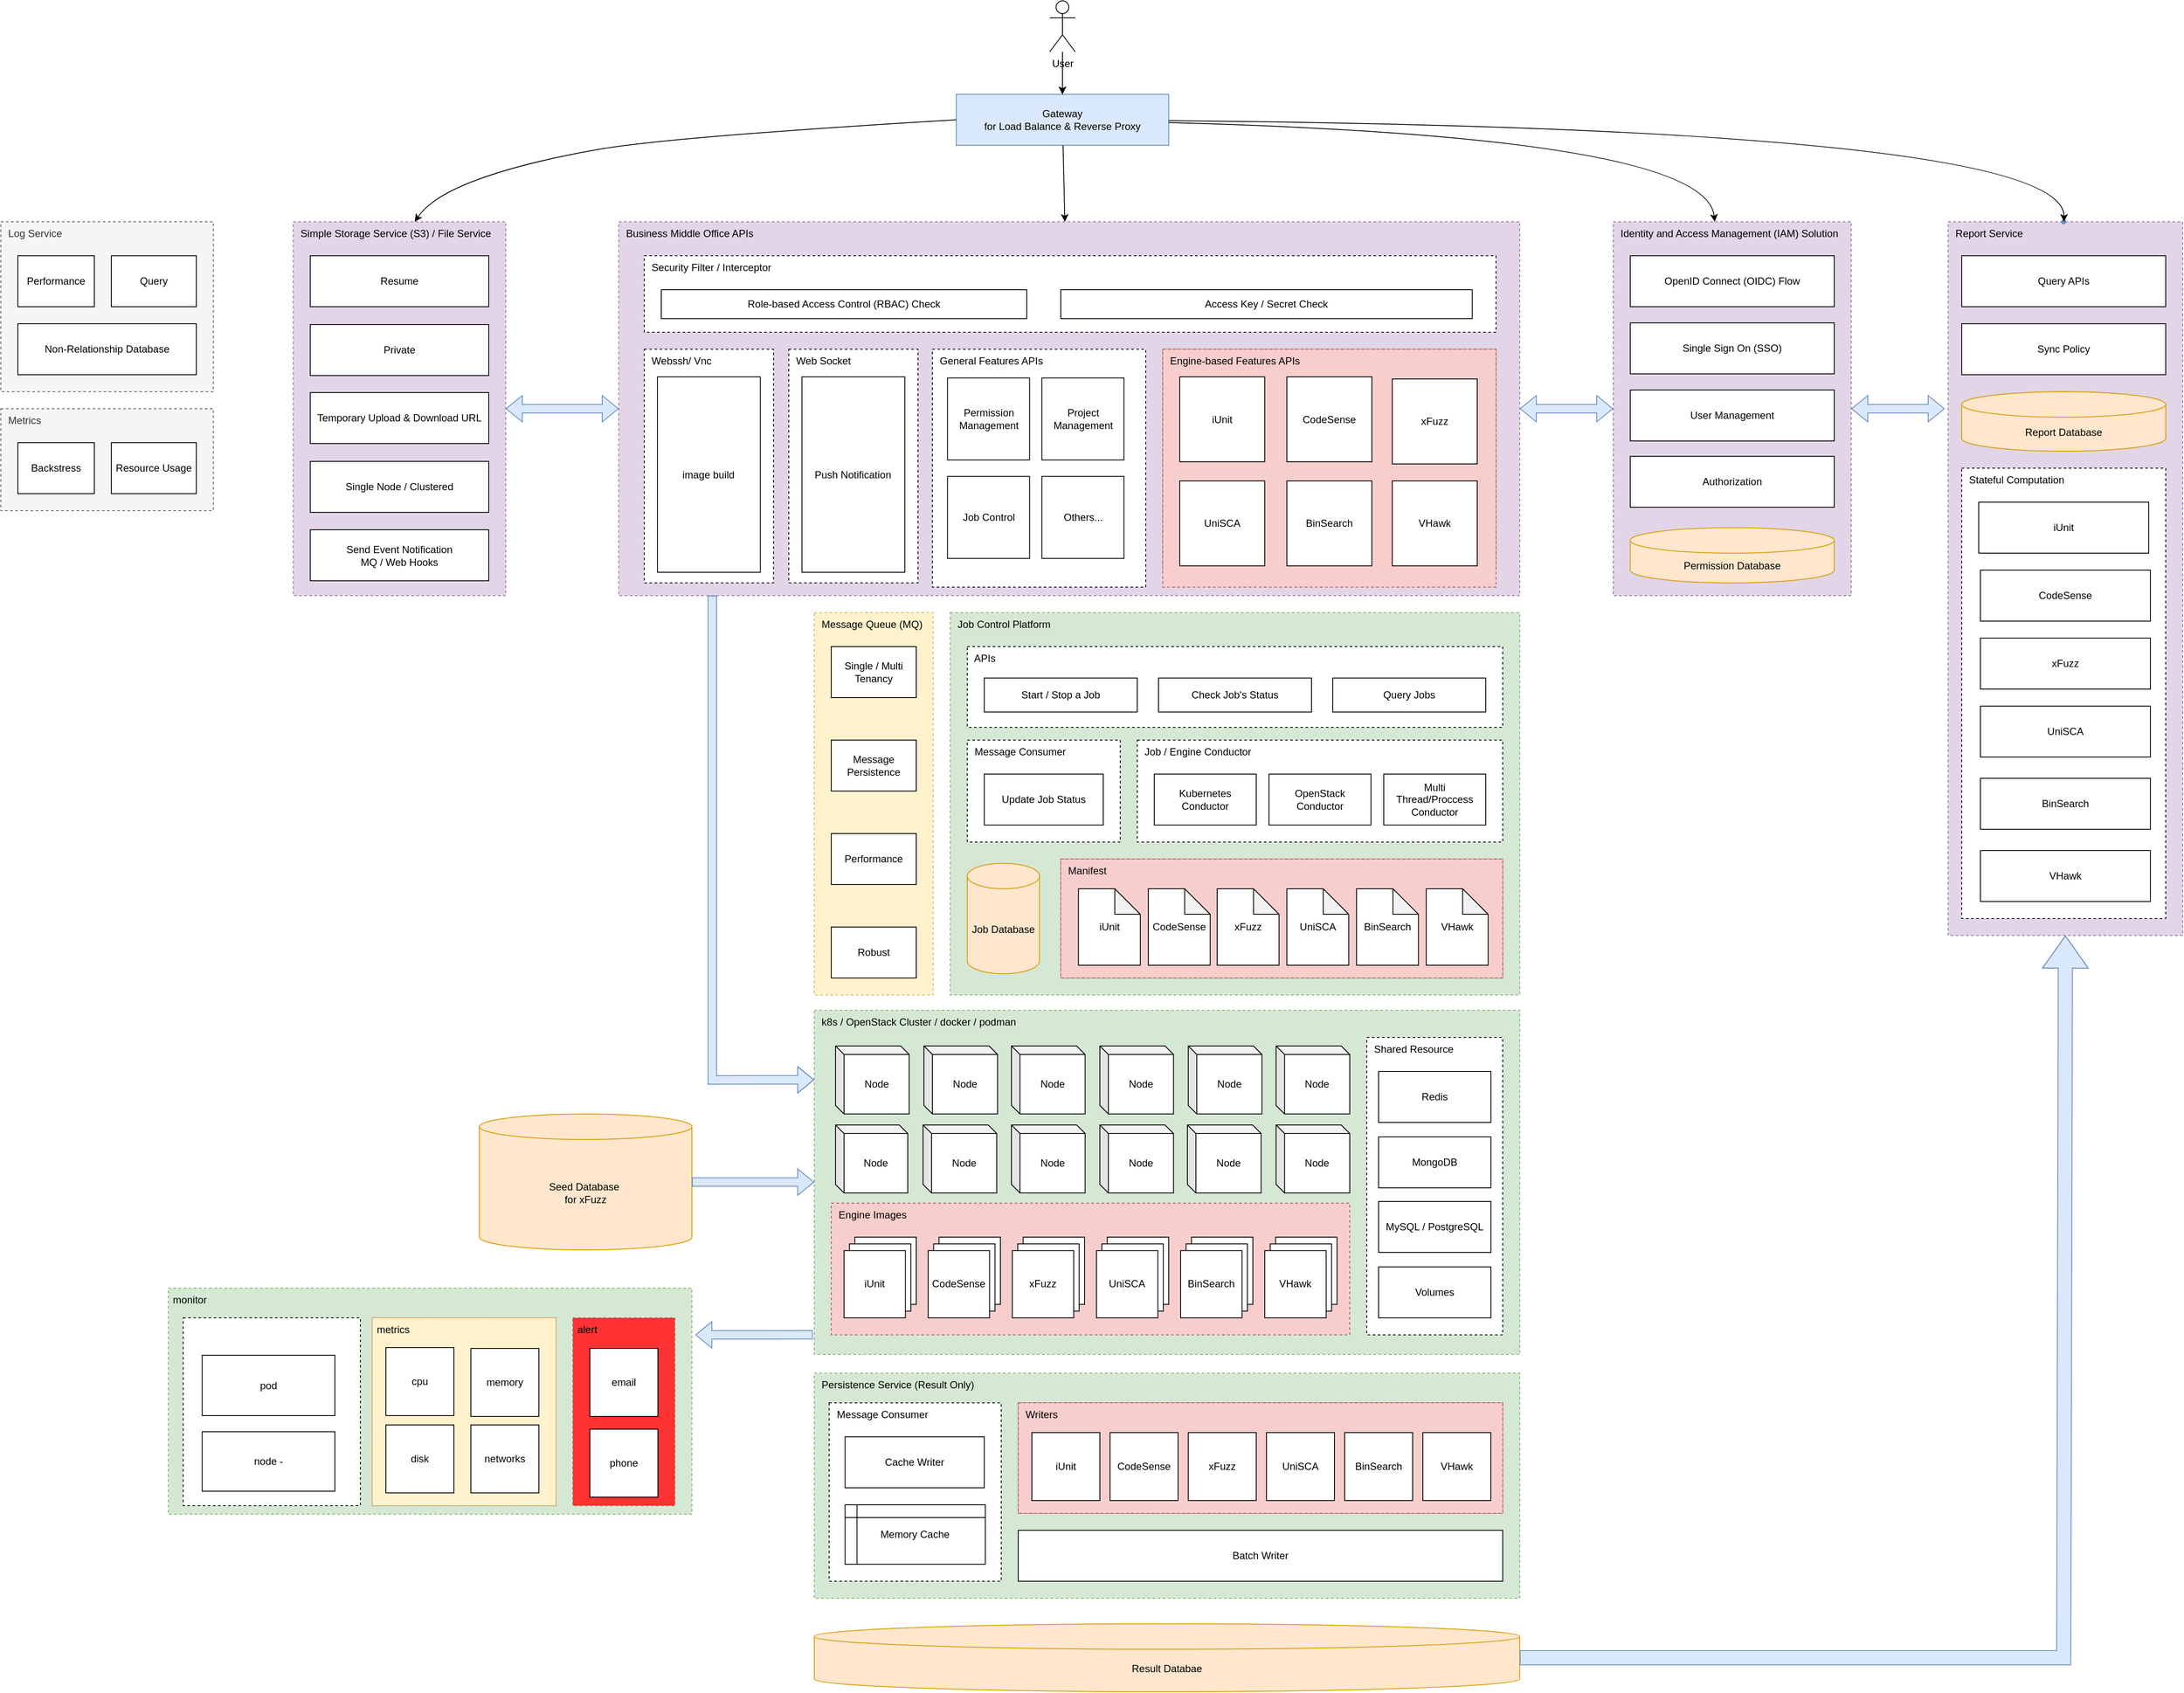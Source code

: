 <mxfile version="24.0.7" type="github" pages="2">
  <diagram id="Ht1M8jgEwFfnCIfOTk4-" name="Page-1">
    <mxGraphModel dx="2617" dy="739" grid="1" gridSize="10" guides="1" tooltips="1" connect="1" arrows="1" fold="1" page="1" pageScale="1" pageWidth="1169" pageHeight="827" math="0" shadow="0">
      <root>
        <mxCell id="0" />
        <mxCell id="1" parent="0" />
        <mxCell id="0m0X-iZihOeNHKx5334O-11" value="Gateway&lt;div&gt;for Load Balance &amp;amp; Reverse Proxy&lt;/div&gt;" style="rounded=0;whiteSpace=wrap;html=1;fillColor=#dae8fc;strokeColor=#6c8ebf;" parent="1" vertex="1">
          <mxGeometry x="287" y="150" width="250" height="60" as="geometry" />
        </mxCell>
        <mxCell id="__bCf2hmJRZ9R6_mvaRu-3" value="&amp;nbsp; Job Control Platform" style="rounded=0;whiteSpace=wrap;html=1;align=left;verticalAlign=top;dashed=1;fillColor=#d5e8d4;strokeColor=#82b366;" parent="1" vertex="1">
          <mxGeometry x="280" y="760" width="670" height="450" as="geometry" />
        </mxCell>
        <mxCell id="DkRZfobn5QrpX1WbgHmi-2" value="" style="edgeStyle=orthogonalEdgeStyle;rounded=0;orthogonalLoop=1;jettySize=auto;html=1;" parent="1" source="DkRZfobn5QrpX1WbgHmi-1" target="0m0X-iZihOeNHKx5334O-11" edge="1">
          <mxGeometry relative="1" as="geometry" />
        </mxCell>
        <mxCell id="DkRZfobn5QrpX1WbgHmi-39" value="" style="edgeStyle=orthogonalEdgeStyle;rounded=0;orthogonalLoop=1;jettySize=auto;html=1;" parent="1" source="DkRZfobn5QrpX1WbgHmi-1" target="0m0X-iZihOeNHKx5334O-11" edge="1">
          <mxGeometry relative="1" as="geometry" />
        </mxCell>
        <mxCell id="DkRZfobn5QrpX1WbgHmi-1" value="User" style="shape=umlActor;verticalLabelPosition=bottom;verticalAlign=top;html=1;outlineConnect=0;" parent="1" vertex="1">
          <mxGeometry x="397" y="40" width="30" height="60" as="geometry" />
        </mxCell>
        <mxCell id="DkRZfobn5QrpX1WbgHmi-40" value="&amp;nbsp; Message Queue (MQ)" style="rounded=0;whiteSpace=wrap;html=1;align=left;verticalAlign=top;dashed=1;fillColor=#fff2cc;strokeColor=#d6b656;" parent="1" vertex="1">
          <mxGeometry x="120" y="760" width="140" height="450" as="geometry" />
        </mxCell>
        <mxCell id="DkRZfobn5QrpX1WbgHmi-48" value="" style="group" parent="1" vertex="1" connectable="0">
          <mxGeometry x="300" y="800" width="630" height="95" as="geometry" />
        </mxCell>
        <mxCell id="DkRZfobn5QrpX1WbgHmi-50" value="" style="group" parent="DkRZfobn5QrpX1WbgHmi-48" vertex="1" connectable="0">
          <mxGeometry width="630" height="95" as="geometry" />
        </mxCell>
        <mxCell id="DkRZfobn5QrpX1WbgHmi-43" value="&amp;nbsp; APIs" style="rounded=0;whiteSpace=wrap;html=1;align=left;verticalAlign=top;dashed=1;" parent="DkRZfobn5QrpX1WbgHmi-50" vertex="1">
          <mxGeometry width="630" height="95" as="geometry" />
        </mxCell>
        <mxCell id="DkRZfobn5QrpX1WbgHmi-44" value="Start / Stop a Job" style="rounded=0;whiteSpace=wrap;html=1;" parent="DkRZfobn5QrpX1WbgHmi-50" vertex="1">
          <mxGeometry x="20" y="36.944" width="180" height="40" as="geometry" />
        </mxCell>
        <mxCell id="DkRZfobn5QrpX1WbgHmi-49" value="Check Job&#39;s Status" style="rounded=0;whiteSpace=wrap;html=1;" parent="DkRZfobn5QrpX1WbgHmi-50" vertex="1">
          <mxGeometry x="225" y="36.944" width="180" height="40" as="geometry" />
        </mxCell>
        <mxCell id="DkRZfobn5QrpX1WbgHmi-51" value="Query Jobs" style="rounded=0;whiteSpace=wrap;html=1;" parent="DkRZfobn5QrpX1WbgHmi-50" vertex="1">
          <mxGeometry x="430" y="36.944" width="180" height="40" as="geometry" />
        </mxCell>
        <mxCell id="DkRZfobn5QrpX1WbgHmi-52" value="&amp;nbsp; Message Consumer" style="rounded=0;whiteSpace=wrap;html=1;dashed=1;align=left;verticalAlign=top;" parent="1" vertex="1">
          <mxGeometry x="300" y="910" width="180" height="120" as="geometry" />
        </mxCell>
        <mxCell id="DkRZfobn5QrpX1WbgHmi-53" value="&amp;nbsp; Job / Engine Conductor" style="rounded=0;whiteSpace=wrap;html=1;dashed=1;align=left;verticalAlign=top;" parent="1" vertex="1">
          <mxGeometry x="500" y="910" width="430" height="120" as="geometry" />
        </mxCell>
        <mxCell id="DkRZfobn5QrpX1WbgHmi-54" value="Kubernetes&lt;div&gt;Conductor&lt;/div&gt;" style="rounded=0;whiteSpace=wrap;html=1;" parent="1" vertex="1">
          <mxGeometry x="520" y="950" width="120" height="60" as="geometry" />
        </mxCell>
        <mxCell id="DkRZfobn5QrpX1WbgHmi-55" value="OpenStack&lt;div&gt;Conductor&lt;/div&gt;" style="rounded=0;whiteSpace=wrap;html=1;" parent="1" vertex="1">
          <mxGeometry x="655" y="950" width="120" height="60" as="geometry" />
        </mxCell>
        <mxCell id="DkRZfobn5QrpX1WbgHmi-56" value="Multi Thread/Proccess Conductor" style="rounded=0;whiteSpace=wrap;html=1;" parent="1" vertex="1">
          <mxGeometry x="790" y="950" width="120" height="60" as="geometry" />
        </mxCell>
        <mxCell id="DkRZfobn5QrpX1WbgHmi-57" value="Update Job Status" style="rounded=0;whiteSpace=wrap;html=1;" parent="1" vertex="1">
          <mxGeometry x="320" y="950" width="140" height="60" as="geometry" />
        </mxCell>
        <mxCell id="DkRZfobn5QrpX1WbgHmi-58" value="Job Database" style="shape=cylinder3;whiteSpace=wrap;html=1;boundedLbl=1;backgroundOutline=1;size=15;fillColor=#ffe6cc;strokeColor=#d79b00;" parent="1" vertex="1">
          <mxGeometry x="300" y="1055" width="85" height="130" as="geometry" />
        </mxCell>
        <mxCell id="DkRZfobn5QrpX1WbgHmi-59" value="Single / Multi Tenancy" style="rounded=0;whiteSpace=wrap;html=1;" parent="1" vertex="1">
          <mxGeometry x="140" y="800" width="100" height="60" as="geometry" />
        </mxCell>
        <mxCell id="DkRZfobn5QrpX1WbgHmi-60" value="Message Persistence" style="rounded=0;whiteSpace=wrap;html=1;" parent="1" vertex="1">
          <mxGeometry x="140" y="910" width="100" height="60" as="geometry" />
        </mxCell>
        <mxCell id="DkRZfobn5QrpX1WbgHmi-61" value="Performance" style="rounded=0;whiteSpace=wrap;html=1;" parent="1" vertex="1">
          <mxGeometry x="140" y="1020" width="100" height="60" as="geometry" />
        </mxCell>
        <mxCell id="DkRZfobn5QrpX1WbgHmi-62" value="Robust" style="rounded=0;whiteSpace=wrap;html=1;" parent="1" vertex="1">
          <mxGeometry x="140" y="1130" width="100" height="60" as="geometry" />
        </mxCell>
        <mxCell id="DkRZfobn5QrpX1WbgHmi-70" value="" style="group;fillColor=#f8cecc;strokeColor=#b85450;container=0;" parent="1" vertex="1" connectable="0">
          <mxGeometry x="410" y="1050" width="520" height="140" as="geometry" />
        </mxCell>
        <mxCell id="DkRZfobn5QrpX1WbgHmi-63" value="&amp;nbsp; k8s / OpenStack Cluster / docker / podman" style="rounded=0;whiteSpace=wrap;html=1;dashed=1;align=left;verticalAlign=top;fillColor=#d5e8d4;strokeColor=#82b366;" parent="1" vertex="1">
          <mxGeometry x="120" y="1228" width="830" height="405" as="geometry" />
        </mxCell>
        <mxCell id="DkRZfobn5QrpX1WbgHmi-83" value="" style="group" parent="1" vertex="1" connectable="0">
          <mxGeometry x="770" y="1260" width="160" height="350" as="geometry" />
        </mxCell>
        <mxCell id="DkRZfobn5QrpX1WbgHmi-76" value="&amp;nbsp; Shared Resource" style="rounded=0;whiteSpace=wrap;html=1;dashed=1;align=left;verticalAlign=top;" parent="DkRZfobn5QrpX1WbgHmi-83" vertex="1">
          <mxGeometry width="160" height="350" as="geometry" />
        </mxCell>
        <mxCell id="DkRZfobn5QrpX1WbgHmi-77" value="Redis" style="rounded=0;whiteSpace=wrap;html=1;" parent="DkRZfobn5QrpX1WbgHmi-83" vertex="1">
          <mxGeometry x="13.913" y="40" width="132.174" height="60.0" as="geometry" />
        </mxCell>
        <mxCell id="DkRZfobn5QrpX1WbgHmi-78" value="MongoDB" style="rounded=0;whiteSpace=wrap;html=1;" parent="DkRZfobn5QrpX1WbgHmi-83" vertex="1">
          <mxGeometry x="13.913" y="117" width="132.174" height="60.0" as="geometry" />
        </mxCell>
        <mxCell id="DkRZfobn5QrpX1WbgHmi-79" value="MySQL / PostgreSQL" style="rounded=0;whiteSpace=wrap;html=1;" parent="DkRZfobn5QrpX1WbgHmi-83" vertex="1">
          <mxGeometry x="13.913" y="193" width="132.174" height="60.0" as="geometry" />
        </mxCell>
        <mxCell id="DkRZfobn5QrpX1WbgHmi-81" value="Volumes" style="rounded=0;whiteSpace=wrap;html=1;" parent="DkRZfobn5QrpX1WbgHmi-83" vertex="1">
          <mxGeometry x="13.913" y="270" width="132.174" height="60.0" as="geometry" />
        </mxCell>
        <mxCell id="DkRZfobn5QrpX1WbgHmi-85" value="&amp;nbsp; Engine Images" style="rounded=0;whiteSpace=wrap;html=1;align=left;verticalAlign=top;dashed=1;fillColor=#f8cecc;strokeColor=#b85450;" parent="1" vertex="1">
          <mxGeometry x="140" y="1455" width="610" height="155" as="geometry" />
        </mxCell>
        <mxCell id="DkRZfobn5QrpX1WbgHmi-90" value="" style="group" parent="1" vertex="1" connectable="0">
          <mxGeometry x="155" y="1495" width="85" height="95" as="geometry" />
        </mxCell>
        <mxCell id="DkRZfobn5QrpX1WbgHmi-86" value="iUnit CLIs" style="rounded=0;whiteSpace=wrap;html=1;" parent="DkRZfobn5QrpX1WbgHmi-90" vertex="1">
          <mxGeometry x="12.75" width="72.25" height="79.167" as="geometry" />
        </mxCell>
        <mxCell id="DkRZfobn5QrpX1WbgHmi-87" value="iUnit CLIs" style="rounded=0;whiteSpace=wrap;html=1;" parent="DkRZfobn5QrpX1WbgHmi-90" vertex="1">
          <mxGeometry x="6.375" y="7.917" width="72.25" height="79.167" as="geometry" />
        </mxCell>
        <mxCell id="DkRZfobn5QrpX1WbgHmi-89" value="iUnit" style="rounded=0;whiteSpace=wrap;html=1;" parent="DkRZfobn5QrpX1WbgHmi-90" vertex="1">
          <mxGeometry y="15.833" width="72.25" height="79.167" as="geometry" />
        </mxCell>
        <mxCell id="DkRZfobn5QrpX1WbgHmi-91" value="" style="group" parent="1" vertex="1" connectable="0">
          <mxGeometry x="650" y="1495" width="85" height="95" as="geometry" />
        </mxCell>
        <mxCell id="DkRZfobn5QrpX1WbgHmi-92" value="iUnit CLIs" style="rounded=0;whiteSpace=wrap;html=1;" parent="DkRZfobn5QrpX1WbgHmi-91" vertex="1">
          <mxGeometry x="12.75" width="72.25" height="79.167" as="geometry" />
        </mxCell>
        <mxCell id="DkRZfobn5QrpX1WbgHmi-93" value="iUnit CLIs" style="rounded=0;whiteSpace=wrap;html=1;" parent="DkRZfobn5QrpX1WbgHmi-91" vertex="1">
          <mxGeometry x="6.375" y="7.917" width="72.25" height="79.167" as="geometry" />
        </mxCell>
        <mxCell id="DkRZfobn5QrpX1WbgHmi-94" value="VHawk" style="rounded=0;whiteSpace=wrap;html=1;" parent="DkRZfobn5QrpX1WbgHmi-91" vertex="1">
          <mxGeometry y="15.833" width="72.25" height="79.167" as="geometry" />
        </mxCell>
        <mxCell id="DkRZfobn5QrpX1WbgHmi-95" value="" style="group" parent="1" vertex="1" connectable="0">
          <mxGeometry x="254" y="1495" width="85" height="95" as="geometry" />
        </mxCell>
        <mxCell id="DkRZfobn5QrpX1WbgHmi-96" value="iUnit CLIs" style="rounded=0;whiteSpace=wrap;html=1;" parent="DkRZfobn5QrpX1WbgHmi-95" vertex="1">
          <mxGeometry x="12.75" width="72.25" height="79.167" as="geometry" />
        </mxCell>
        <mxCell id="DkRZfobn5QrpX1WbgHmi-97" value="iUnit CLIs" style="rounded=0;whiteSpace=wrap;html=1;" parent="DkRZfobn5QrpX1WbgHmi-95" vertex="1">
          <mxGeometry x="6.375" y="7.917" width="72.25" height="79.167" as="geometry" />
        </mxCell>
        <mxCell id="DkRZfobn5QrpX1WbgHmi-98" value="CodeSense" style="rounded=0;whiteSpace=wrap;html=1;" parent="DkRZfobn5QrpX1WbgHmi-95" vertex="1">
          <mxGeometry y="15.833" width="72.25" height="79.167" as="geometry" />
        </mxCell>
        <mxCell id="DkRZfobn5QrpX1WbgHmi-99" value="" style="group" parent="1" vertex="1" connectable="0">
          <mxGeometry x="353" y="1495" width="85" height="95" as="geometry" />
        </mxCell>
        <mxCell id="DkRZfobn5QrpX1WbgHmi-100" value="iUnit CLIs" style="rounded=0;whiteSpace=wrap;html=1;" parent="DkRZfobn5QrpX1WbgHmi-99" vertex="1">
          <mxGeometry x="12.75" width="72.25" height="79.167" as="geometry" />
        </mxCell>
        <mxCell id="DkRZfobn5QrpX1WbgHmi-101" value="iUnit CLIs" style="rounded=0;whiteSpace=wrap;html=1;" parent="DkRZfobn5QrpX1WbgHmi-99" vertex="1">
          <mxGeometry x="6.375" y="7.917" width="72.25" height="79.167" as="geometry" />
        </mxCell>
        <mxCell id="DkRZfobn5QrpX1WbgHmi-102" value="xFuzz" style="rounded=0;whiteSpace=wrap;html=1;" parent="DkRZfobn5QrpX1WbgHmi-99" vertex="1">
          <mxGeometry y="15.833" width="72.25" height="79.167" as="geometry" />
        </mxCell>
        <mxCell id="DkRZfobn5QrpX1WbgHmi-103" value="" style="group" parent="1" vertex="1" connectable="0">
          <mxGeometry x="452" y="1495" width="85" height="95" as="geometry" />
        </mxCell>
        <mxCell id="DkRZfobn5QrpX1WbgHmi-104" value="iUnit CLIs" style="rounded=0;whiteSpace=wrap;html=1;" parent="DkRZfobn5QrpX1WbgHmi-103" vertex="1">
          <mxGeometry x="12.75" width="72.25" height="79.167" as="geometry" />
        </mxCell>
        <mxCell id="DkRZfobn5QrpX1WbgHmi-105" value="iUnit CLIs" style="rounded=0;whiteSpace=wrap;html=1;" parent="DkRZfobn5QrpX1WbgHmi-103" vertex="1">
          <mxGeometry x="6.375" y="7.917" width="72.25" height="79.167" as="geometry" />
        </mxCell>
        <mxCell id="DkRZfobn5QrpX1WbgHmi-106" value="UniSCA" style="rounded=0;whiteSpace=wrap;html=1;" parent="DkRZfobn5QrpX1WbgHmi-103" vertex="1">
          <mxGeometry y="15.833" width="72.25" height="79.167" as="geometry" />
        </mxCell>
        <mxCell id="DkRZfobn5QrpX1WbgHmi-107" value="" style="group" parent="1" vertex="1" connectable="0">
          <mxGeometry x="551" y="1495" width="85" height="95" as="geometry" />
        </mxCell>
        <mxCell id="DkRZfobn5QrpX1WbgHmi-108" value="iUnit CLIs" style="rounded=0;whiteSpace=wrap;html=1;" parent="DkRZfobn5QrpX1WbgHmi-107" vertex="1">
          <mxGeometry x="12.75" width="72.25" height="79.167" as="geometry" />
        </mxCell>
        <mxCell id="DkRZfobn5QrpX1WbgHmi-109" value="iUnit CLIs" style="rounded=0;whiteSpace=wrap;html=1;" parent="DkRZfobn5QrpX1WbgHmi-107" vertex="1">
          <mxGeometry x="6.375" y="7.917" width="72.25" height="79.167" as="geometry" />
        </mxCell>
        <mxCell id="DkRZfobn5QrpX1WbgHmi-110" value="BinSearch" style="rounded=0;whiteSpace=wrap;html=1;" parent="DkRZfobn5QrpX1WbgHmi-107" vertex="1">
          <mxGeometry y="15.833" width="72.25" height="79.167" as="geometry" />
        </mxCell>
        <mxCell id="DkRZfobn5QrpX1WbgHmi-111" value="Node" style="shape=cube;whiteSpace=wrap;html=1;boundedLbl=1;backgroundOutline=1;darkOpacity=0.05;darkOpacity2=0.1;size=10;" parent="1" vertex="1">
          <mxGeometry x="145" y="1270" width="86.67" height="80" as="geometry" />
        </mxCell>
        <mxCell id="DkRZfobn5QrpX1WbgHmi-122" value="Node" style="shape=cube;whiteSpace=wrap;html=1;boundedLbl=1;backgroundOutline=1;darkOpacity=0.05;darkOpacity2=0.1;size=10;" parent="1" vertex="1">
          <mxGeometry x="145" y="1363" width="85" height="80" as="geometry" />
        </mxCell>
        <mxCell id="DkRZfobn5QrpX1WbgHmi-123" value="Node" style="shape=cube;whiteSpace=wrap;html=1;boundedLbl=1;backgroundOutline=1;darkOpacity=0.05;darkOpacity2=0.1;size=10;" parent="1" vertex="1">
          <mxGeometry x="249" y="1270" width="86.67" height="80" as="geometry" />
        </mxCell>
        <mxCell id="DkRZfobn5QrpX1WbgHmi-124" value="Node" style="shape=cube;whiteSpace=wrap;html=1;boundedLbl=1;backgroundOutline=1;darkOpacity=0.05;darkOpacity2=0.1;size=10;" parent="1" vertex="1">
          <mxGeometry x="352" y="1270" width="86.67" height="80" as="geometry" />
        </mxCell>
        <mxCell id="DkRZfobn5QrpX1WbgHmi-125" value="Node" style="shape=cube;whiteSpace=wrap;html=1;boundedLbl=1;backgroundOutline=1;darkOpacity=0.05;darkOpacity2=0.1;size=10;" parent="1" vertex="1">
          <mxGeometry x="456" y="1270" width="86.67" height="80" as="geometry" />
        </mxCell>
        <mxCell id="DkRZfobn5QrpX1WbgHmi-126" value="Node" style="shape=cube;whiteSpace=wrap;html=1;boundedLbl=1;backgroundOutline=1;darkOpacity=0.05;darkOpacity2=0.1;size=10;" parent="1" vertex="1">
          <mxGeometry x="560" y="1270" width="86.67" height="80" as="geometry" />
        </mxCell>
        <mxCell id="DkRZfobn5QrpX1WbgHmi-127" value="Node" style="shape=cube;whiteSpace=wrap;html=1;boundedLbl=1;backgroundOutline=1;darkOpacity=0.05;darkOpacity2=0.1;size=10;" parent="1" vertex="1">
          <mxGeometry x="663.33" y="1270" width="86.67" height="80" as="geometry" />
        </mxCell>
        <mxCell id="DkRZfobn5QrpX1WbgHmi-128" value="Node" style="shape=cube;whiteSpace=wrap;html=1;boundedLbl=1;backgroundOutline=1;darkOpacity=0.05;darkOpacity2=0.1;size=10;" parent="1" vertex="1">
          <mxGeometry x="248" y="1363" width="86.67" height="80" as="geometry" />
        </mxCell>
        <mxCell id="DkRZfobn5QrpX1WbgHmi-129" value="Node" style="shape=cube;whiteSpace=wrap;html=1;boundedLbl=1;backgroundOutline=1;darkOpacity=0.05;darkOpacity2=0.1;size=10;" parent="1" vertex="1">
          <mxGeometry x="352" y="1363" width="86.67" height="80" as="geometry" />
        </mxCell>
        <mxCell id="DkRZfobn5QrpX1WbgHmi-130" value="Node" style="shape=cube;whiteSpace=wrap;html=1;boundedLbl=1;backgroundOutline=1;darkOpacity=0.05;darkOpacity2=0.1;size=10;" parent="1" vertex="1">
          <mxGeometry x="456" y="1363" width="86.67" height="80" as="geometry" />
        </mxCell>
        <mxCell id="DkRZfobn5QrpX1WbgHmi-131" value="Node" style="shape=cube;whiteSpace=wrap;html=1;boundedLbl=1;backgroundOutline=1;darkOpacity=0.05;darkOpacity2=0.1;size=10;" parent="1" vertex="1">
          <mxGeometry x="559" y="1363" width="86.67" height="80" as="geometry" />
        </mxCell>
        <mxCell id="DkRZfobn5QrpX1WbgHmi-132" value="Node" style="shape=cube;whiteSpace=wrap;html=1;boundedLbl=1;backgroundOutline=1;darkOpacity=0.05;darkOpacity2=0.1;size=10;" parent="1" vertex="1">
          <mxGeometry x="663.33" y="1363" width="86.67" height="80" as="geometry" />
        </mxCell>
        <mxCell id="DkRZfobn5QrpX1WbgHmi-133" value="&amp;nbsp; Persistence Service (Result Only)" style="rounded=0;whiteSpace=wrap;html=1;dashed=1;align=left;verticalAlign=top;fillColor=#d5e8d4;strokeColor=#82b366;" parent="1" vertex="1">
          <mxGeometry x="120" y="1655" width="830" height="265" as="geometry" />
        </mxCell>
        <mxCell id="DkRZfobn5QrpX1WbgHmi-147" value="" style="group;fillColor=#f8cecc;strokeColor=#b85450;container=0;" parent="1" vertex="1" connectable="0">
          <mxGeometry x="360" y="1690" width="570" height="130" as="geometry" />
        </mxCell>
        <mxCell id="DkRZfobn5QrpX1WbgHmi-148" value="&amp;nbsp; Message Consumer" style="rounded=0;whiteSpace=wrap;html=1;align=left;verticalAlign=top;dashed=1;" parent="1" vertex="1">
          <mxGeometry x="137.5" y="1690" width="202.5" height="210" as="geometry" />
        </mxCell>
        <mxCell id="DkRZfobn5QrpX1WbgHmi-151" value="Memory Cache" style="shape=internalStorage;whiteSpace=wrap;html=1;backgroundOutline=1;dx=14;dy=15;" parent="1" vertex="1">
          <mxGeometry x="156.25" y="1810" width="165" height="70" as="geometry" />
        </mxCell>
        <mxCell id="DkRZfobn5QrpX1WbgHmi-152" value="Cache Writer" style="rounded=0;whiteSpace=wrap;html=1;" parent="1" vertex="1">
          <mxGeometry x="156.25" y="1730" width="163.75" height="60" as="geometry" />
        </mxCell>
        <mxCell id="DkRZfobn5QrpX1WbgHmi-153" value="Batch Writer" style="rounded=0;whiteSpace=wrap;html=1;" parent="1" vertex="1">
          <mxGeometry x="360" y="1840" width="570" height="60" as="geometry" />
        </mxCell>
        <mxCell id="DkRZfobn5QrpX1WbgHmi-154" value="Result Databae" style="shape=cylinder3;whiteSpace=wrap;html=1;boundedLbl=1;backgroundOutline=1;size=15;fillColor=#ffe6cc;strokeColor=#d79b00;" parent="1" vertex="1">
          <mxGeometry x="120" y="1950" width="830" height="80" as="geometry" />
        </mxCell>
        <mxCell id="DkRZfobn5QrpX1WbgHmi-163" value="Seed Database&amp;nbsp;&lt;div&gt;for xFuzz&lt;/div&gt;" style="shape=cylinder3;whiteSpace=wrap;html=1;boundedLbl=1;backgroundOutline=1;size=15;fillColor=#ffe6cc;strokeColor=#d79b00;" parent="1" vertex="1">
          <mxGeometry x="-274" y="1350" width="250" height="160" as="geometry" />
        </mxCell>
        <mxCell id="DkRZfobn5QrpX1WbgHmi-180" value="" style="endArrow=classic;html=1;rounded=0;" parent="1" source="0m0X-iZihOeNHKx5334O-11" target="0m0X-iZihOeNHKx5334O-2" edge="1">
          <mxGeometry width="50" height="50" relative="1" as="geometry">
            <mxPoint x="280" y="310" as="sourcePoint" />
            <mxPoint x="330" y="260" as="targetPoint" />
          </mxGeometry>
        </mxCell>
        <mxCell id="DkRZfobn5QrpX1WbgHmi-182" value="" style="curved=1;endArrow=classic;html=1;rounded=0;" parent="1" source="0m0X-iZihOeNHKx5334O-11" target="0m0X-iZihOeNHKx5334O-5" edge="1">
          <mxGeometry width="50" height="50" relative="1" as="geometry">
            <mxPoint x="760" y="210" as="sourcePoint" />
            <mxPoint x="810" y="160" as="targetPoint" />
            <Array as="points">
              <mxPoint x="1170" y="200" />
            </Array>
          </mxGeometry>
        </mxCell>
        <mxCell id="DkRZfobn5QrpX1WbgHmi-140" value="&amp;nbsp; Writers" style="rounded=0;whiteSpace=wrap;html=1;dashed=1;align=left;verticalAlign=top;fillColor=#f8cecc;strokeColor=#b85450;" parent="1" vertex="1">
          <mxGeometry x="360" y="1690" width="570" height="130" as="geometry" />
        </mxCell>
        <mxCell id="DkRZfobn5QrpX1WbgHmi-141" value="iUnit" style="whiteSpace=wrap;html=1;aspect=fixed;" parent="1" vertex="1">
          <mxGeometry x="376" y="1725" width="80" height="80" as="geometry" />
        </mxCell>
        <mxCell id="DkRZfobn5QrpX1WbgHmi-142" value="CodeSense" style="whiteSpace=wrap;html=1;aspect=fixed;" parent="1" vertex="1">
          <mxGeometry x="468" y="1725" width="80" height="80" as="geometry" />
        </mxCell>
        <mxCell id="DkRZfobn5QrpX1WbgHmi-143" value="xFuzz" style="whiteSpace=wrap;html=1;aspect=fixed;" parent="1" vertex="1">
          <mxGeometry x="560" y="1725" width="80" height="80" as="geometry" />
        </mxCell>
        <mxCell id="DkRZfobn5QrpX1WbgHmi-144" value="&lt;div&gt;UniSCA&lt;/div&gt;" style="whiteSpace=wrap;html=1;aspect=fixed;" parent="1" vertex="1">
          <mxGeometry x="652" y="1725" width="80" height="80" as="geometry" />
        </mxCell>
        <mxCell id="DkRZfobn5QrpX1WbgHmi-145" value="&lt;div&gt;BinSearch&lt;/div&gt;" style="whiteSpace=wrap;html=1;aspect=fixed;" parent="1" vertex="1">
          <mxGeometry x="744" y="1725" width="80" height="80" as="geometry" />
        </mxCell>
        <mxCell id="DkRZfobn5QrpX1WbgHmi-146" value="&lt;div&gt;VHawk&lt;/div&gt;" style="whiteSpace=wrap;html=1;aspect=fixed;" parent="1" vertex="1">
          <mxGeometry x="836" y="1725" width="80" height="80" as="geometry" />
        </mxCell>
        <mxCell id="DkRZfobn5QrpX1WbgHmi-68" value="&amp;nbsp; Manifest" style="rounded=0;whiteSpace=wrap;html=1;dashed=1;align=left;verticalAlign=top;fillColor=#f8cecc;strokeColor=#b85450;" parent="1" vertex="1">
          <mxGeometry x="410" y="1050" width="520" height="140" as="geometry" />
        </mxCell>
        <mxCell id="DkRZfobn5QrpX1WbgHmi-69" value="iUnit" style="shape=note;whiteSpace=wrap;html=1;backgroundOutline=1;darkOpacity=0.05;" parent="1" vertex="1">
          <mxGeometry x="430.8" y="1085" width="72.8" height="90" as="geometry" />
        </mxCell>
        <mxCell id="DkRZfobn5QrpX1WbgHmi-71" value="CodeSense" style="shape=note;whiteSpace=wrap;html=1;backgroundOutline=1;darkOpacity=0.05;" parent="1" vertex="1">
          <mxGeometry x="513" y="1085" width="72.8" height="90" as="geometry" />
        </mxCell>
        <mxCell id="DkRZfobn5QrpX1WbgHmi-72" value="xFuzz" style="shape=note;whiteSpace=wrap;html=1;backgroundOutline=1;darkOpacity=0.05;" parent="1" vertex="1">
          <mxGeometry x="594" y="1085" width="72.8" height="90" as="geometry" />
        </mxCell>
        <mxCell id="DkRZfobn5QrpX1WbgHmi-73" value="UniSCA" style="shape=note;whiteSpace=wrap;html=1;backgroundOutline=1;darkOpacity=0.05;" parent="1" vertex="1">
          <mxGeometry x="676" y="1085" width="72.8" height="90" as="geometry" />
        </mxCell>
        <mxCell id="DkRZfobn5QrpX1WbgHmi-74" value="BinSearch" style="shape=note;whiteSpace=wrap;html=1;backgroundOutline=1;darkOpacity=0.05;" parent="1" vertex="1">
          <mxGeometry x="758" y="1085" width="72.8" height="90" as="geometry" />
        </mxCell>
        <mxCell id="DkRZfobn5QrpX1WbgHmi-75" value="VHawk" style="shape=note;whiteSpace=wrap;html=1;backgroundOutline=1;darkOpacity=0.05;" parent="1" vertex="1">
          <mxGeometry x="840" y="1085" width="72.8" height="90" as="geometry" />
        </mxCell>
        <mxCell id="vbGYUhTqyzzgxprXsfQS-1" value="" style="group" parent="1" vertex="1" connectable="0">
          <mxGeometry x="-493" y="300" width="250" height="440" as="geometry" />
        </mxCell>
        <mxCell id="0m0X-iZihOeNHKx5334O-1" value="&lt;div&gt;&amp;nbsp; Simple Storage Service (S3) /&amp;nbsp;&lt;span style=&quot;background-color: initial;&quot;&gt;File Service&lt;/span&gt;&lt;/div&gt;" style="rounded=0;whiteSpace=wrap;html=1;align=left;horizontal=1;verticalAlign=top;dashed=1;fillColor=#e1d5e7;strokeColor=#9673a6;" parent="vbGYUhTqyzzgxprXsfQS-1" vertex="1">
          <mxGeometry width="250" height="440" as="geometry" />
        </mxCell>
        <mxCell id="DkRZfobn5QrpX1WbgHmi-34" value="Resume" style="rounded=0;whiteSpace=wrap;html=1;" parent="vbGYUhTqyzzgxprXsfQS-1" vertex="1">
          <mxGeometry x="20" y="40" width="210" height="60" as="geometry" />
        </mxCell>
        <mxCell id="DkRZfobn5QrpX1WbgHmi-35" value="Send Event Notification&lt;div&gt;MQ / Web Hooks&lt;/div&gt;" style="rounded=0;whiteSpace=wrap;html=1;" parent="vbGYUhTqyzzgxprXsfQS-1" vertex="1">
          <mxGeometry x="20" y="362.5" width="210" height="60" as="geometry" />
        </mxCell>
        <mxCell id="DkRZfobn5QrpX1WbgHmi-36" value="Private" style="rounded=0;whiteSpace=wrap;html=1;" parent="vbGYUhTqyzzgxprXsfQS-1" vertex="1">
          <mxGeometry x="20" y="121" width="210" height="60" as="geometry" />
        </mxCell>
        <mxCell id="DkRZfobn5QrpX1WbgHmi-37" value="Temporary Upload &amp;amp; Download URL" style="rounded=0;whiteSpace=wrap;html=1;" parent="vbGYUhTqyzzgxprXsfQS-1" vertex="1">
          <mxGeometry x="20" y="201" width="210" height="60" as="geometry" />
        </mxCell>
        <mxCell id="DkRZfobn5QrpX1WbgHmi-38" value="Single Node / Clustered" style="rounded=0;whiteSpace=wrap;html=1;" parent="vbGYUhTqyzzgxprXsfQS-1" vertex="1">
          <mxGeometry x="20" y="282" width="210" height="60" as="geometry" />
        </mxCell>
        <mxCell id="vbGYUhTqyzzgxprXsfQS-2" value="" style="group" parent="1" vertex="1" connectable="0">
          <mxGeometry x="-210" y="300" width="1160" height="440" as="geometry" />
        </mxCell>
        <mxCell id="0m0X-iZihOeNHKx5334O-2" value="&amp;nbsp; Business Middle Office APIs&lt;div&gt;&lt;br&gt;&lt;/div&gt;" style="rounded=0;whiteSpace=wrap;html=1;dashed=1;align=left;horizontal=1;verticalAlign=top;fillColor=#e1d5e7;strokeColor=#9673a6;" parent="vbGYUhTqyzzgxprXsfQS-2" vertex="1">
          <mxGeometry x="100" width="1060" height="440" as="geometry" />
        </mxCell>
        <mxCell id="DkRZfobn5QrpX1WbgHmi-10" value="" style="group" parent="vbGYUhTqyzzgxprXsfQS-2" vertex="1" connectable="0">
          <mxGeometry x="360" y="150" width="360" height="280" as="geometry" />
        </mxCell>
        <mxCell id="DkRZfobn5QrpX1WbgHmi-9" value="&amp;nbsp; General Features APIs" style="whiteSpace=wrap;html=1;dashed=1;align=left;verticalAlign=top;" parent="DkRZfobn5QrpX1WbgHmi-10" vertex="1">
          <mxGeometry x="108.979" width="251.018" height="280" as="geometry" />
        </mxCell>
        <mxCell id="DkRZfobn5QrpX1WbgHmi-4" value="Permission&lt;div&gt;Management&lt;/div&gt;" style="whiteSpace=wrap;html=1;aspect=fixed;" parent="DkRZfobn5QrpX1WbgHmi-10" vertex="1">
          <mxGeometry x="126.764" y="33.793" width="96.552" height="96.552" as="geometry" />
        </mxCell>
        <mxCell id="DkRZfobn5QrpX1WbgHmi-5" value="Project&lt;div&gt;Management&lt;/div&gt;" style="whiteSpace=wrap;html=1;aspect=fixed;" parent="DkRZfobn5QrpX1WbgHmi-10" vertex="1">
          <mxGeometry x="237.765" y="33.793" width="96.552" height="96.552" as="geometry" />
        </mxCell>
        <mxCell id="DkRZfobn5QrpX1WbgHmi-6" value="Job Control" style="whiteSpace=wrap;html=1;aspect=fixed;" parent="DkRZfobn5QrpX1WbgHmi-10" vertex="1">
          <mxGeometry x="126.764" y="149.655" width="96.552" height="96.552" as="geometry" />
        </mxCell>
        <mxCell id="DkRZfobn5QrpX1WbgHmi-7" value="Others..." style="whiteSpace=wrap;html=1;aspect=fixed;" parent="DkRZfobn5QrpX1WbgHmi-10" vertex="1">
          <mxGeometry x="237.765" y="149.655" width="96.552" height="96.552" as="geometry" />
        </mxCell>
        <mxCell id="DkRZfobn5QrpX1WbgHmi-13" value="&amp;nbsp; Security Filter / Interceptor" style="rounded=0;whiteSpace=wrap;html=1;dashed=1;align=left;verticalAlign=top;" parent="vbGYUhTqyzzgxprXsfQS-2" vertex="1">
          <mxGeometry x="130" y="40" width="1002.05" height="90" as="geometry" />
        </mxCell>
        <mxCell id="DkRZfobn5QrpX1WbgHmi-14" value="Role-based Access Control (RBAC) Check" style="rounded=0;whiteSpace=wrap;html=1;" parent="vbGYUhTqyzzgxprXsfQS-2" vertex="1">
          <mxGeometry x="150" y="80" width="430" height="34" as="geometry" />
        </mxCell>
        <mxCell id="DkRZfobn5QrpX1WbgHmi-17" value="Access Key / Secret Check" style="rounded=0;whiteSpace=wrap;html=1;" parent="vbGYUhTqyzzgxprXsfQS-2" vertex="1">
          <mxGeometry x="620" y="80" width="484.1" height="34" as="geometry" />
        </mxCell>
        <mxCell id="DkRZfobn5QrpX1WbgHmi-26" value="" style="group;fillColor=#f8cecc;strokeColor=#b85450;container=0;" parent="vbGYUhTqyzzgxprXsfQS-2" vertex="1" connectable="0">
          <mxGeometry x="740" y="150" width="392.05" height="260" as="geometry" />
        </mxCell>
        <mxCell id="DkRZfobn5QrpX1WbgHmi-27" value="&amp;nbsp; Web Socket" style="rounded=0;whiteSpace=wrap;html=1;dashed=1;align=left;verticalAlign=top;" parent="vbGYUhTqyzzgxprXsfQS-2" vertex="1">
          <mxGeometry x="300" y="150" width="152.05" height="275" as="geometry" />
        </mxCell>
        <mxCell id="DkRZfobn5QrpX1WbgHmi-28" value="&lt;div&gt;Push Notification&lt;/div&gt;" style="rounded=0;whiteSpace=wrap;html=1;" parent="vbGYUhTqyzzgxprXsfQS-2" vertex="1">
          <mxGeometry x="315.49" y="182.5" width="121.08" height="230" as="geometry" />
        </mxCell>
        <mxCell id="DkRZfobn5QrpX1WbgHmi-18" value="&amp;nbsp; Engine-based Features APIs" style="rounded=0;whiteSpace=wrap;html=1;dashed=1;align=left;verticalAlign=top;fillColor=#f8cecc;strokeColor=#b85450;" parent="vbGYUhTqyzzgxprXsfQS-2" vertex="1">
          <mxGeometry x="740" y="150" width="392.05" height="280" as="geometry" />
        </mxCell>
        <mxCell id="DkRZfobn5QrpX1WbgHmi-20" value="iUnit" style="whiteSpace=wrap;html=1;aspect=fixed;" parent="vbGYUhTqyzzgxprXsfQS-2" vertex="1">
          <mxGeometry x="759.999" y="182.5" width="100" height="100" as="geometry" />
        </mxCell>
        <mxCell id="DkRZfobn5QrpX1WbgHmi-21" value="CodeSense" style="whiteSpace=wrap;html=1;aspect=fixed;" parent="vbGYUhTqyzzgxprXsfQS-2" vertex="1">
          <mxGeometry x="886.027" y="182.5" width="100" height="100" as="geometry" />
        </mxCell>
        <mxCell id="DkRZfobn5QrpX1WbgHmi-22" value="xFuzz" style="whiteSpace=wrap;html=1;aspect=fixed;" parent="vbGYUhTqyzzgxprXsfQS-2" vertex="1">
          <mxGeometry x="1009.997" y="185" width="100" height="100" as="geometry" />
        </mxCell>
        <mxCell id="DkRZfobn5QrpX1WbgHmi-23" value="UniSCA" style="whiteSpace=wrap;html=1;aspect=fixed;" parent="vbGYUhTqyzzgxprXsfQS-2" vertex="1">
          <mxGeometry x="759.999" y="305" width="100" height="100" as="geometry" />
        </mxCell>
        <mxCell id="DkRZfobn5QrpX1WbgHmi-24" value="BinSearch" style="whiteSpace=wrap;html=1;aspect=fixed;" parent="vbGYUhTqyzzgxprXsfQS-2" vertex="1">
          <mxGeometry x="886.027" y="305" width="100" height="100" as="geometry" />
        </mxCell>
        <mxCell id="DkRZfobn5QrpX1WbgHmi-25" value="VHawk" style="whiteSpace=wrap;html=1;aspect=fixed;" parent="vbGYUhTqyzzgxprXsfQS-2" vertex="1">
          <mxGeometry x="1009.997" y="305" width="100" height="100" as="geometry" />
        </mxCell>
        <mxCell id="UhgoPLUTBIUz1P_zsxKB-1" value="&amp;nbsp; Webssh/ Vnc" style="rounded=0;whiteSpace=wrap;html=1;dashed=1;align=left;verticalAlign=top;" vertex="1" parent="vbGYUhTqyzzgxprXsfQS-2">
          <mxGeometry x="130" y="150" width="152.05" height="275" as="geometry" />
        </mxCell>
        <mxCell id="UhgoPLUTBIUz1P_zsxKB-51" value="&lt;div&gt;image build&lt;/div&gt;" style="rounded=0;whiteSpace=wrap;html=1;" vertex="1" parent="vbGYUhTqyzzgxprXsfQS-2">
          <mxGeometry x="145.49" y="182.5" width="121.08" height="230" as="geometry" />
        </mxCell>
        <mxCell id="vbGYUhTqyzzgxprXsfQS-3" value="" style="group" parent="1" vertex="1" connectable="0">
          <mxGeometry x="1060" y="300" width="280" height="440" as="geometry" />
        </mxCell>
        <mxCell id="0m0X-iZihOeNHKx5334O-5" value="&amp;nbsp; Identity and Access Management (IAM) Solution" style="rounded=0;whiteSpace=wrap;html=1;align=left;verticalAlign=top;dashed=1;fillColor=#e1d5e7;strokeColor=#9673a6;" parent="vbGYUhTqyzzgxprXsfQS-3" vertex="1">
          <mxGeometry width="280" height="440" as="geometry" />
        </mxCell>
        <mxCell id="DkRZfobn5QrpX1WbgHmi-29" value="OpenID Connect (OIDC) Flow" style="rounded=0;whiteSpace=wrap;html=1;" parent="vbGYUhTqyzzgxprXsfQS-3" vertex="1">
          <mxGeometry x="20" y="40" width="240" height="60" as="geometry" />
        </mxCell>
        <mxCell id="DkRZfobn5QrpX1WbgHmi-30" value="Single Sign On (SSO)" style="rounded=0;whiteSpace=wrap;html=1;" parent="vbGYUhTqyzzgxprXsfQS-3" vertex="1">
          <mxGeometry x="20" y="119" width="240" height="60" as="geometry" />
        </mxCell>
        <mxCell id="DkRZfobn5QrpX1WbgHmi-31" value="User Management" style="rounded=0;whiteSpace=wrap;html=1;" parent="vbGYUhTqyzzgxprXsfQS-3" vertex="1">
          <mxGeometry x="20" y="198" width="240" height="60" as="geometry" />
        </mxCell>
        <mxCell id="DkRZfobn5QrpX1WbgHmi-32" value="Authorization" style="rounded=0;whiteSpace=wrap;html=1;" parent="vbGYUhTqyzzgxprXsfQS-3" vertex="1">
          <mxGeometry x="20" y="276" width="240" height="60" as="geometry" />
        </mxCell>
        <mxCell id="DkRZfobn5QrpX1WbgHmi-33" value="Permission Database" style="shape=cylinder3;whiteSpace=wrap;html=1;boundedLbl=1;backgroundOutline=1;size=15;fillColor=#ffe6cc;strokeColor=#d79b00;" parent="vbGYUhTqyzzgxprXsfQS-3" vertex="1">
          <mxGeometry x="20" y="360" width="240" height="65" as="geometry" />
        </mxCell>
        <mxCell id="vbGYUhTqyzzgxprXsfQS-4" value="" style="shape=flexArrow;endArrow=classic;startArrow=classic;html=1;rounded=0;fillColor=#dae8fc;strokeColor=#6c8ebf;" parent="1" source="0m0X-iZihOeNHKx5334O-1" target="0m0X-iZihOeNHKx5334O-2" edge="1">
          <mxGeometry width="100" height="100" relative="1" as="geometry">
            <mxPoint x="-20" y="560" as="sourcePoint" />
            <mxPoint x="80" y="460" as="targetPoint" />
          </mxGeometry>
        </mxCell>
        <mxCell id="vbGYUhTqyzzgxprXsfQS-5" value="" style="group" parent="1" vertex="1" connectable="0">
          <mxGeometry x="-837" y="520" width="250" height="120" as="geometry" />
        </mxCell>
        <mxCell id="DkRZfobn5QrpX1WbgHmi-159" value="&amp;nbsp; Metrics" style="rounded=0;whiteSpace=wrap;html=1;dashed=1;align=left;verticalAlign=top;fillColor=#f5f5f5;strokeColor=#666666;fontColor=#333333;" parent="vbGYUhTqyzzgxprXsfQS-5" vertex="1">
          <mxGeometry width="250" height="120" as="geometry" />
        </mxCell>
        <mxCell id="DkRZfobn5QrpX1WbgHmi-160" value="Backstress" style="rounded=0;whiteSpace=wrap;html=1;" parent="vbGYUhTqyzzgxprXsfQS-5" vertex="1">
          <mxGeometry x="20" y="40" width="90" height="60" as="geometry" />
        </mxCell>
        <mxCell id="DkRZfobn5QrpX1WbgHmi-161" value="Resource Usage" style="rounded=0;whiteSpace=wrap;html=1;" parent="vbGYUhTqyzzgxprXsfQS-5" vertex="1">
          <mxGeometry x="130" y="40" width="100" height="60" as="geometry" />
        </mxCell>
        <mxCell id="vbGYUhTqyzzgxprXsfQS-6" value="" style="group" parent="1" vertex="1" connectable="0">
          <mxGeometry x="-837" y="300" width="250" height="200" as="geometry" />
        </mxCell>
        <mxCell id="DkRZfobn5QrpX1WbgHmi-162" value="&amp;nbsp; Log Service" style="rounded=0;whiteSpace=wrap;html=1;dashed=1;align=left;verticalAlign=top;fillColor=#f5f5f5;fontColor=#333333;strokeColor=#666666;" parent="vbGYUhTqyzzgxprXsfQS-6" vertex="1">
          <mxGeometry width="250" height="200" as="geometry" />
        </mxCell>
        <mxCell id="DkRZfobn5QrpX1WbgHmi-164" value="Performance" style="rounded=0;whiteSpace=wrap;html=1;" parent="vbGYUhTqyzzgxprXsfQS-6" vertex="1">
          <mxGeometry x="20" y="40" width="90" height="60" as="geometry" />
        </mxCell>
        <mxCell id="DkRZfobn5QrpX1WbgHmi-165" value="Query" style="rounded=0;whiteSpace=wrap;html=1;" parent="vbGYUhTqyzzgxprXsfQS-6" vertex="1">
          <mxGeometry x="130" y="40" width="100" height="60" as="geometry" />
        </mxCell>
        <mxCell id="DkRZfobn5QrpX1WbgHmi-172" value="Non-Relationship Database" style="rounded=0;whiteSpace=wrap;html=1;" parent="vbGYUhTqyzzgxprXsfQS-6" vertex="1">
          <mxGeometry x="20" y="120" width="210" height="60" as="geometry" />
        </mxCell>
        <mxCell id="vbGYUhTqyzzgxprXsfQS-7" value="" style="shape=flexArrow;endArrow=classic;startArrow=classic;html=1;rounded=0;fillColor=#dae8fc;strokeColor=#6c8ebf;" parent="1" source="0m0X-iZihOeNHKx5334O-2" target="0m0X-iZihOeNHKx5334O-5" edge="1">
          <mxGeometry width="100" height="100" relative="1" as="geometry">
            <mxPoint x="950" y="520" as="sourcePoint" />
            <mxPoint x="1060" y="520" as="targetPoint" />
          </mxGeometry>
        </mxCell>
        <mxCell id="vbGYUhTqyzzgxprXsfQS-10" value="" style="shape=flexArrow;endArrow=classic;startArrow=classic;html=1;rounded=0;fillColor=#dae8fc;strokeColor=#6c8ebf;" parent="1" source="0m0X-iZihOeNHKx5334O-5" edge="1">
          <mxGeometry width="100" height="100" relative="1" as="geometry">
            <mxPoint x="1340" y="519" as="sourcePoint" />
            <mxPoint x="1450" y="520" as="targetPoint" />
          </mxGeometry>
        </mxCell>
        <mxCell id="DkRZfobn5QrpX1WbgHmi-167" value="&amp;nbsp; Report Service" style="rounded=0;whiteSpace=wrap;html=1;dashed=1;align=left;verticalAlign=top;fillColor=#e1d5e7;strokeColor=#9673a6;" parent="1" vertex="1">
          <mxGeometry x="1454" y="300" width="276" height="840" as="geometry" />
        </mxCell>
        <mxCell id="DkRZfobn5QrpX1WbgHmi-168" value="Report Database" style="shape=cylinder3;whiteSpace=wrap;html=1;boundedLbl=1;backgroundOutline=1;size=15;fillColor=#ffe6cc;strokeColor=#d79b00;" parent="1" vertex="1">
          <mxGeometry x="1470" y="500" width="240" height="70" as="geometry" />
        </mxCell>
        <mxCell id="DkRZfobn5QrpX1WbgHmi-170" value="Query APIs" style="rounded=0;whiteSpace=wrap;html=1;" parent="1" vertex="1">
          <mxGeometry x="1470" y="340" width="240" height="60" as="geometry" />
        </mxCell>
        <mxCell id="DkRZfobn5QrpX1WbgHmi-179" value="Sync Policy" style="rounded=0;whiteSpace=wrap;html=1;" parent="1" vertex="1">
          <mxGeometry x="1470" y="420" width="240" height="60" as="geometry" />
        </mxCell>
        <mxCell id="vbGYUhTqyzzgxprXsfQS-11" value="&amp;nbsp; Stateful Computation" style="rounded=0;whiteSpace=wrap;html=1;dashed=1;align=left;verticalAlign=top;" parent="1" vertex="1">
          <mxGeometry x="1470" y="590" width="240" height="530" as="geometry" />
        </mxCell>
        <mxCell id="vbGYUhTqyzzgxprXsfQS-12" value="" style="shape=waypoint;sketch=0;size=6;pointerEvents=1;points=[];fillColor=#dae8fc;resizable=0;rotatable=0;perimeter=centerPerimeter;snapToPoint=1;strokeColor=#6c8ebf;rounded=0;" parent="1" vertex="1">
          <mxGeometry x="1580" y="290" width="20" height="20" as="geometry" />
        </mxCell>
        <mxCell id="vbGYUhTqyzzgxprXsfQS-14" value="" style="curved=1;endArrow=classic;html=1;rounded=0;" parent="1" source="0m0X-iZihOeNHKx5334O-11" target="DkRZfobn5QrpX1WbgHmi-167" edge="1">
          <mxGeometry width="50" height="50" relative="1" as="geometry">
            <mxPoint x="670" y="208" as="sourcePoint" />
            <mxPoint x="1157" y="310" as="targetPoint" />
            <Array as="points">
              <mxPoint x="1590" y="190" />
            </Array>
          </mxGeometry>
        </mxCell>
        <mxCell id="vbGYUhTqyzzgxprXsfQS-18" value="iUnit" style="rounded=0;whiteSpace=wrap;html=1;" parent="1" vertex="1">
          <mxGeometry x="1490" y="630" width="200" height="60" as="geometry" />
        </mxCell>
        <mxCell id="vbGYUhTqyzzgxprXsfQS-19" value="CodeSense" style="rounded=0;whiteSpace=wrap;html=1;" parent="1" vertex="1">
          <mxGeometry x="1492" y="710" width="200" height="60" as="geometry" />
        </mxCell>
        <mxCell id="vbGYUhTqyzzgxprXsfQS-20" value="xFuzz" style="rounded=0;whiteSpace=wrap;html=1;" parent="1" vertex="1">
          <mxGeometry x="1492" y="790" width="200" height="60" as="geometry" />
        </mxCell>
        <mxCell id="vbGYUhTqyzzgxprXsfQS-21" value="UniSCA" style="rounded=0;whiteSpace=wrap;html=1;" parent="1" vertex="1">
          <mxGeometry x="1492" y="870" width="200" height="60" as="geometry" />
        </mxCell>
        <mxCell id="vbGYUhTqyzzgxprXsfQS-22" value="BinSearch" style="rounded=0;whiteSpace=wrap;html=1;" parent="1" vertex="1">
          <mxGeometry x="1492" y="955" width="200" height="60" as="geometry" />
        </mxCell>
        <mxCell id="vbGYUhTqyzzgxprXsfQS-23" value="VHawk" style="rounded=0;whiteSpace=wrap;html=1;" parent="1" vertex="1">
          <mxGeometry x="1492" y="1040" width="200" height="60" as="geometry" />
        </mxCell>
        <mxCell id="vbGYUhTqyzzgxprXsfQS-30" value="" style="shape=flexArrow;endArrow=classic;html=1;rounded=0;width=16.667;endSize=12.3;endWidth=36.111;fillColor=#dae8fc;strokeColor=#6c8ebf;exitX=1;exitY=0.5;exitDx=0;exitDy=0;exitPerimeter=0;entryX=0.5;entryY=1;entryDx=0;entryDy=0;" parent="1" source="DkRZfobn5QrpX1WbgHmi-154" target="DkRZfobn5QrpX1WbgHmi-167" edge="1">
          <mxGeometry width="50" height="50" relative="1" as="geometry">
            <mxPoint x="980" y="1990" as="sourcePoint" />
            <mxPoint x="1590" y="1160" as="targetPoint" />
            <Array as="points">
              <mxPoint x="1590" y="1990" />
            </Array>
          </mxGeometry>
        </mxCell>
        <mxCell id="vbGYUhTqyzzgxprXsfQS-31" value="" style="shape=flexArrow;endArrow=classic;html=1;rounded=0;fillColor=#dae8fc;strokeColor=#6c8ebf;" parent="1" source="DkRZfobn5QrpX1WbgHmi-163" target="DkRZfobn5QrpX1WbgHmi-63" edge="1">
          <mxGeometry width="50" height="50" relative="1" as="geometry">
            <mxPoint x="-40" y="1620" as="sourcePoint" />
            <mxPoint x="10" y="1570" as="targetPoint" />
          </mxGeometry>
        </mxCell>
        <mxCell id="UhgoPLUTBIUz1P_zsxKB-50" value="" style="curved=1;endArrow=classic;html=1;rounded=0;exitX=0;exitY=0.5;exitDx=0;exitDy=0;entryX=0.572;entryY=0;entryDx=0;entryDy=0;entryPerimeter=0;" edge="1" parent="1" source="0m0X-iZihOeNHKx5334O-11" target="0m0X-iZihOeNHKx5334O-1">
          <mxGeometry width="50" height="50" relative="1" as="geometry">
            <mxPoint x="140" y="140" as="sourcePoint" />
            <mxPoint x="-554" y="294" as="targetPoint" />
            <Array as="points">
              <mxPoint x="-50" y="200" />
              <mxPoint x="-220" y="230" />
              <mxPoint x="-330" y="270" />
            </Array>
          </mxGeometry>
        </mxCell>
        <mxCell id="UhgoPLUTBIUz1P_zsxKB-56" value="" style="shape=flexArrow;endArrow=classic;html=1;rounded=0;fillColor=#dae8fc;strokeColor=#6c8ebf;entryX=0;entryY=0.202;entryDx=0;entryDy=0;entryPerimeter=0;" edge="1" parent="1" target="DkRZfobn5QrpX1WbgHmi-63">
          <mxGeometry width="50" height="50" relative="1" as="geometry">
            <mxPoint y="740" as="sourcePoint" />
            <mxPoint x="130" y="1443" as="targetPoint" />
            <Array as="points">
              <mxPoint y="1310" />
            </Array>
          </mxGeometry>
        </mxCell>
        <mxCell id="UhgoPLUTBIUz1P_zsxKB-58" value="&amp;nbsp;monitor" style="rounded=0;whiteSpace=wrap;html=1;dashed=1;align=left;verticalAlign=top;fillColor=#d5e8d4;strokeColor=#82b366;" vertex="1" parent="1">
          <mxGeometry x="-640" y="1555" width="616" height="266" as="geometry" />
        </mxCell>
        <mxCell id="UhgoPLUTBIUz1P_zsxKB-59" value="" style="group;fillColor=#f8cecc;strokeColor=#b85450;container=0;" vertex="1" connectable="0" parent="1">
          <mxGeometry x="-400" y="1590" width="216" height="221" as="geometry" />
        </mxCell>
        <mxCell id="UhgoPLUTBIUz1P_zsxKB-60" value="" style="rounded=0;whiteSpace=wrap;html=1;align=left;verticalAlign=top;dashed=1;" vertex="1" parent="1">
          <mxGeometry x="-622.5" y="1590" width="208.5" height="221" as="geometry" />
        </mxCell>
        <mxCell id="UhgoPLUTBIUz1P_zsxKB-62" value="pod" style="rounded=0;whiteSpace=wrap;html=1;" vertex="1" parent="1">
          <mxGeometry x="-600.13" y="1634" width="156.13" height="71" as="geometry" />
        </mxCell>
        <mxCell id="UhgoPLUTBIUz1P_zsxKB-64" value="&amp;nbsp;metrics" style="rounded=0;whiteSpace=wrap;html=1;dashed=1;align=left;verticalAlign=top;fillColor=#fff2cc;strokeColor=#d6b656;" vertex="1" parent="1">
          <mxGeometry x="-400" y="1590" width="216" height="221" as="geometry" />
        </mxCell>
        <mxCell id="UhgoPLUTBIUz1P_zsxKB-65" value="cpu" style="whiteSpace=wrap;html=1;aspect=fixed;" vertex="1" parent="1">
          <mxGeometry x="-384" y="1625" width="80" height="80" as="geometry" />
        </mxCell>
        <mxCell id="UhgoPLUTBIUz1P_zsxKB-66" value="disk" style="whiteSpace=wrap;html=1;aspect=fixed;" vertex="1" parent="1">
          <mxGeometry x="-384" y="1716" width="80" height="80" as="geometry" />
        </mxCell>
        <mxCell id="UhgoPLUTBIUz1P_zsxKB-67" value="memory" style="whiteSpace=wrap;html=1;aspect=fixed;" vertex="1" parent="1">
          <mxGeometry x="-284" y="1626" width="80" height="80" as="geometry" />
        </mxCell>
        <mxCell id="UhgoPLUTBIUz1P_zsxKB-68" value="&lt;div&gt;networks&lt;/div&gt;" style="whiteSpace=wrap;html=1;aspect=fixed;" vertex="1" parent="1">
          <mxGeometry x="-284" y="1716" width="80" height="80" as="geometry" />
        </mxCell>
        <mxCell id="UhgoPLUTBIUz1P_zsxKB-71" value="node -" style="rounded=0;whiteSpace=wrap;html=1;" vertex="1" parent="1">
          <mxGeometry x="-600.13" y="1724" width="156.13" height="70" as="geometry" />
        </mxCell>
        <mxCell id="UhgoPLUTBIUz1P_zsxKB-72" value="&amp;nbsp;alert" style="rounded=0;whiteSpace=wrap;html=1;dashed=1;align=left;verticalAlign=top;fillColor=#FF3333;strokeColor=#b85450;" vertex="1" parent="1">
          <mxGeometry x="-164" y="1590" width="120" height="221" as="geometry" />
        </mxCell>
        <mxCell id="UhgoPLUTBIUz1P_zsxKB-73" value="email" style="whiteSpace=wrap;html=1;aspect=fixed;" vertex="1" parent="1">
          <mxGeometry x="-144" y="1626" width="80" height="80" as="geometry" />
        </mxCell>
        <mxCell id="UhgoPLUTBIUz1P_zsxKB-74" value="phone" style="whiteSpace=wrap;html=1;aspect=fixed;" vertex="1" parent="1">
          <mxGeometry x="-144" y="1721" width="80" height="80" as="geometry" />
        </mxCell>
        <mxCell id="UhgoPLUTBIUz1P_zsxKB-76" value="" style="shape=flexArrow;endArrow=classic;html=1;rounded=0;fillColor=#dae8fc;strokeColor=#6c8ebf;exitX=-0.002;exitY=0.943;exitDx=0;exitDy=0;exitPerimeter=0;" edge="1" parent="1" source="DkRZfobn5QrpX1WbgHmi-63">
          <mxGeometry width="50" height="50" relative="1" as="geometry">
            <mxPoint x="100" y="1530" as="sourcePoint" />
            <mxPoint x="-20" y="1610" as="targetPoint" />
          </mxGeometry>
        </mxCell>
      </root>
    </mxGraphModel>
  </diagram>
  <diagram id="4U7UBLKNQEEmcx1zqnN1" name="第 2 页">
    <mxGraphModel dx="2074" dy="1197" grid="1" gridSize="10" guides="1" tooltips="1" connect="1" arrows="1" fold="1" page="1" pageScale="1" pageWidth="827" pageHeight="1169" math="0" shadow="0">
      <root>
        <mxCell id="0" />
        <mxCell id="1" parent="0" />
      </root>
    </mxGraphModel>
  </diagram>
</mxfile>

